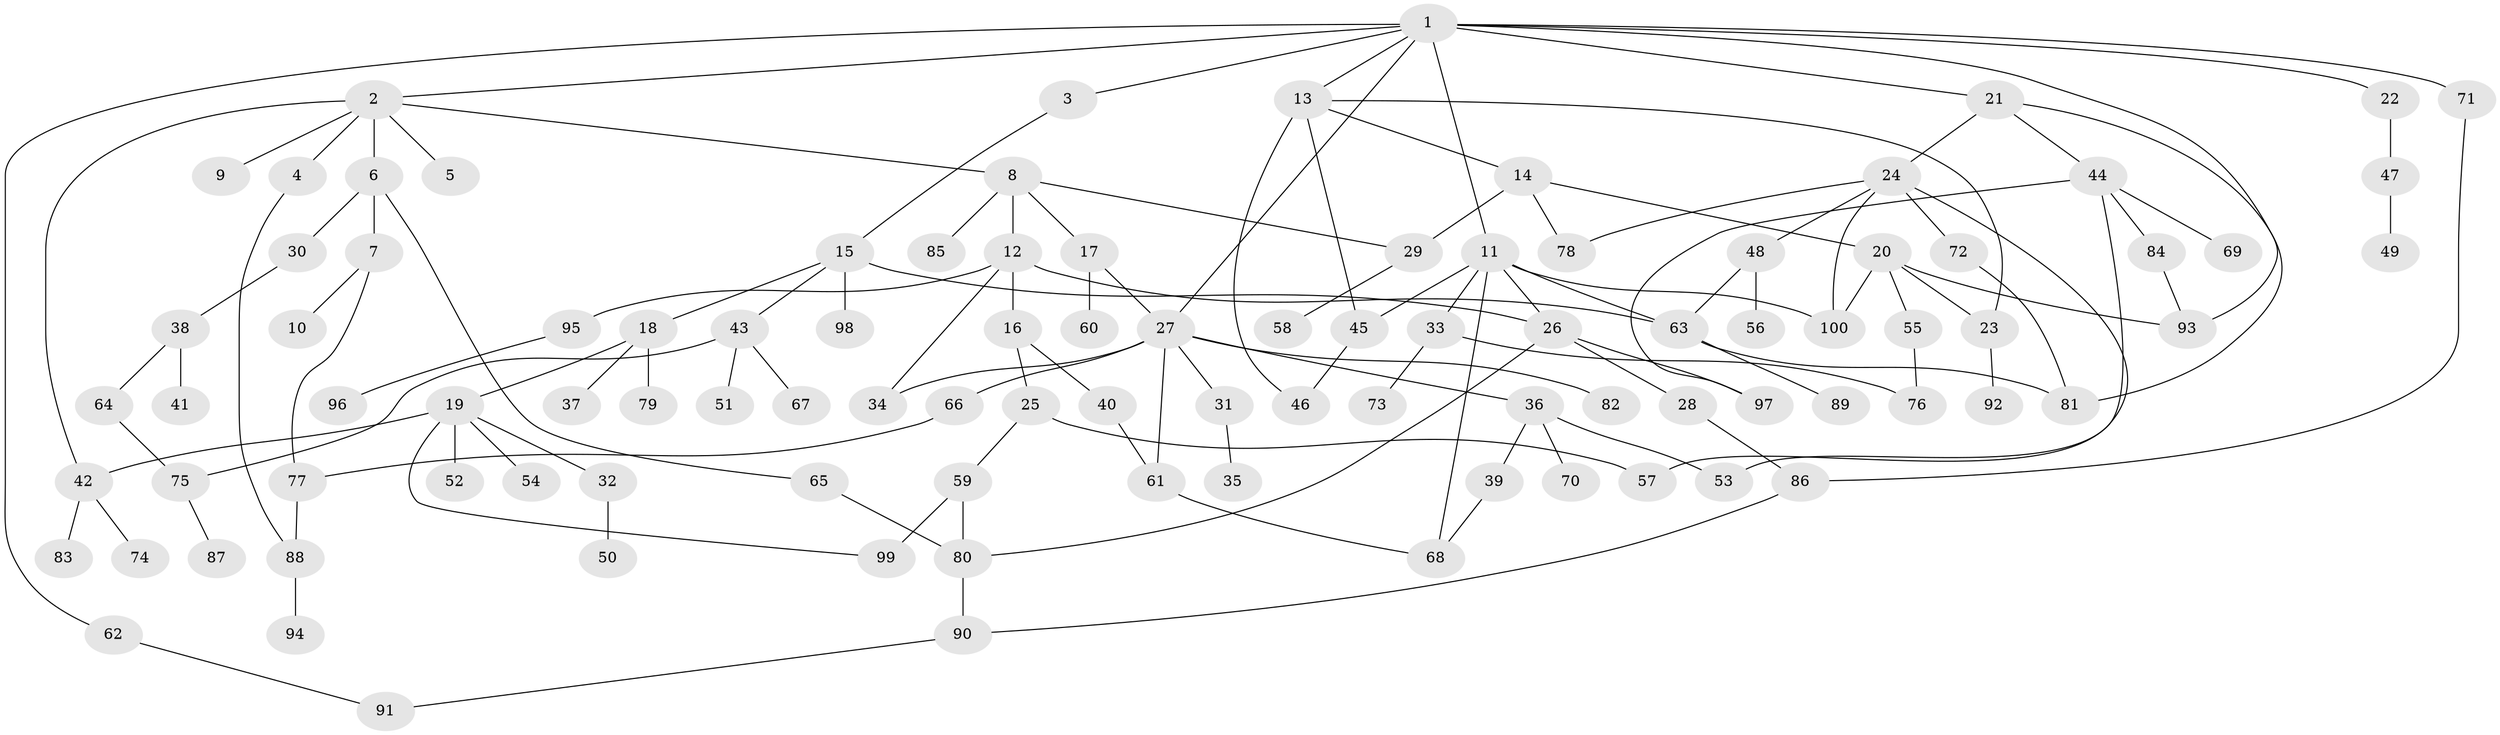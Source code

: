 // coarse degree distribution, {10: 0.014705882352941176, 6: 0.07352941176470588, 2: 0.23529411764705882, 4: 0.08823529411764706, 1: 0.3088235294117647, 8: 0.029411764705882353, 5: 0.07352941176470588, 7: 0.014705882352941176, 3: 0.16176470588235295}
// Generated by graph-tools (version 1.1) at 2025/41/03/06/25 10:41:30]
// undirected, 100 vertices, 132 edges
graph export_dot {
graph [start="1"]
  node [color=gray90,style=filled];
  1;
  2;
  3;
  4;
  5;
  6;
  7;
  8;
  9;
  10;
  11;
  12;
  13;
  14;
  15;
  16;
  17;
  18;
  19;
  20;
  21;
  22;
  23;
  24;
  25;
  26;
  27;
  28;
  29;
  30;
  31;
  32;
  33;
  34;
  35;
  36;
  37;
  38;
  39;
  40;
  41;
  42;
  43;
  44;
  45;
  46;
  47;
  48;
  49;
  50;
  51;
  52;
  53;
  54;
  55;
  56;
  57;
  58;
  59;
  60;
  61;
  62;
  63;
  64;
  65;
  66;
  67;
  68;
  69;
  70;
  71;
  72;
  73;
  74;
  75;
  76;
  77;
  78;
  79;
  80;
  81;
  82;
  83;
  84;
  85;
  86;
  87;
  88;
  89;
  90;
  91;
  92;
  93;
  94;
  95;
  96;
  97;
  98;
  99;
  100;
  1 -- 2;
  1 -- 3;
  1 -- 11;
  1 -- 13;
  1 -- 21;
  1 -- 22;
  1 -- 27;
  1 -- 62;
  1 -- 71;
  1 -- 93;
  2 -- 4;
  2 -- 5;
  2 -- 6;
  2 -- 8;
  2 -- 9;
  2 -- 42;
  3 -- 15;
  4 -- 88;
  6 -- 7;
  6 -- 30;
  6 -- 65;
  7 -- 10;
  7 -- 77;
  8 -- 12;
  8 -- 17;
  8 -- 29;
  8 -- 85;
  11 -- 33;
  11 -- 63;
  11 -- 68;
  11 -- 26;
  11 -- 100;
  11 -- 45;
  12 -- 16;
  12 -- 95;
  12 -- 63;
  12 -- 34;
  13 -- 14;
  13 -- 45;
  13 -- 46;
  13 -- 23;
  14 -- 20;
  14 -- 78;
  14 -- 29;
  15 -- 18;
  15 -- 26;
  15 -- 43;
  15 -- 98;
  16 -- 25;
  16 -- 40;
  17 -- 60;
  17 -- 27;
  18 -- 19;
  18 -- 37;
  18 -- 79;
  19 -- 32;
  19 -- 42;
  19 -- 52;
  19 -- 54;
  19 -- 99;
  20 -- 23;
  20 -- 55;
  20 -- 93;
  20 -- 100;
  21 -- 24;
  21 -- 44;
  21 -- 81;
  22 -- 47;
  23 -- 92;
  24 -- 48;
  24 -- 53;
  24 -- 72;
  24 -- 100;
  24 -- 78;
  25 -- 57;
  25 -- 59;
  26 -- 28;
  26 -- 80;
  26 -- 97;
  27 -- 31;
  27 -- 34;
  27 -- 36;
  27 -- 61;
  27 -- 66;
  27 -- 82;
  28 -- 86;
  29 -- 58;
  30 -- 38;
  31 -- 35;
  32 -- 50;
  33 -- 73;
  33 -- 76;
  36 -- 39;
  36 -- 70;
  36 -- 53;
  38 -- 41;
  38 -- 64;
  39 -- 68;
  40 -- 61;
  42 -- 74;
  42 -- 83;
  43 -- 51;
  43 -- 67;
  43 -- 75;
  44 -- 69;
  44 -- 84;
  44 -- 97;
  44 -- 57;
  45 -- 46;
  47 -- 49;
  48 -- 56;
  48 -- 63;
  55 -- 76;
  59 -- 99;
  59 -- 80;
  61 -- 68;
  62 -- 91;
  63 -- 81;
  63 -- 89;
  64 -- 75;
  65 -- 80;
  66 -- 77;
  71 -- 86;
  72 -- 81;
  75 -- 87;
  77 -- 88;
  80 -- 90;
  84 -- 93;
  86 -- 90;
  88 -- 94;
  90 -- 91;
  95 -- 96;
}
